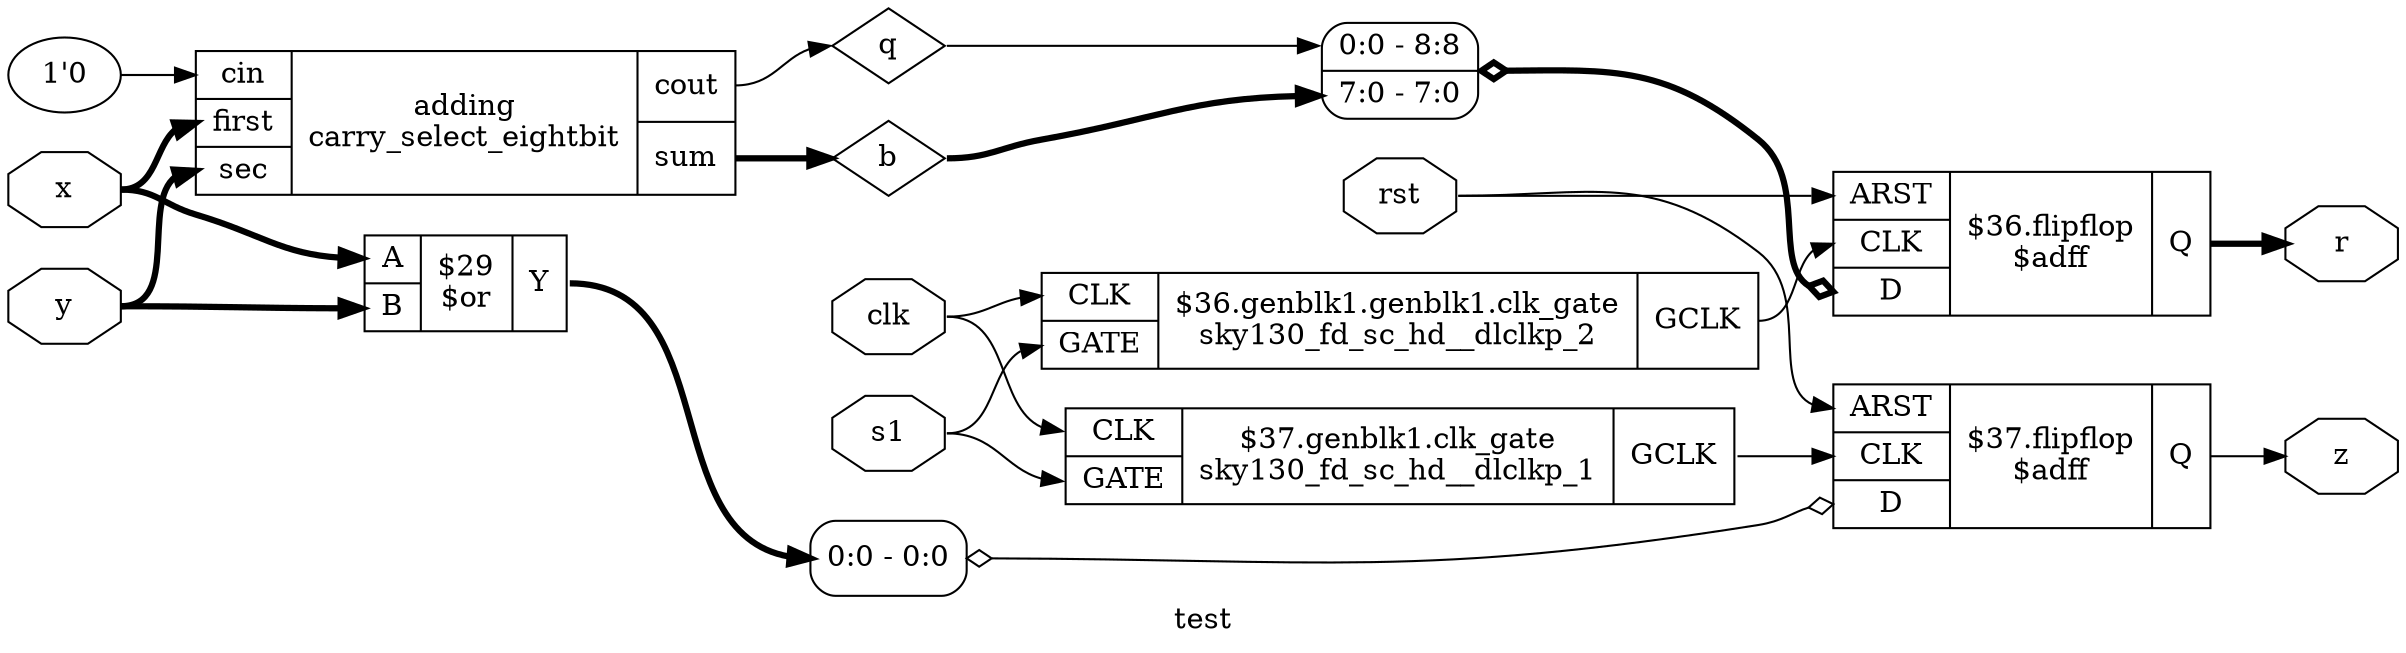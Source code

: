 digraph "test" {
label="test";
rankdir="LR";
remincross=true;
n4 [ shape=diamond, label="b", color="black", fontcolor="black" ];
n5 [ shape=octagon, label="clk", color="black", fontcolor="black" ];
n6 [ shape=diamond, label="q", color="black", fontcolor="black" ];
n7 [ shape=octagon, label="r", color="black", fontcolor="black" ];
n8 [ shape=octagon, label="rst", color="black", fontcolor="black" ];
n9 [ shape=octagon, label="s1", color="black", fontcolor="black" ];
n10 [ shape=octagon, label="x", color="black", fontcolor="black" ];
n11 [ shape=octagon, label="y", color="black", fontcolor="black" ];
n12 [ shape=octagon, label="z", color="black", fontcolor="black" ];
c17 [ shape=record, label="{{<p13> ARST|<p14> CLK|<p15> D}|$36.flipflop\n$adff|{<p16> Q}}" ];
x0 [ shape=record, style=rounded, label="<s1> 0:0 - 8:8 |<s0> 7:0 - 7:0 " ];
x0:e -> c17:p15:w [arrowhead=odiamond, arrowtail=odiamond, dir=both, color="black", style="setlinewidth(3)", label=""];
c20 [ shape=record, label="{{<p14> CLK|<p18> GATE}|$36.genblk1.genblk1.clk_gate\nsky130_fd_sc_hd__dlclkp_2|{<p19> GCLK}}" ];
c21 [ shape=record, label="{{<p13> ARST|<p14> CLK|<p15> D}|$37.flipflop\n$adff|{<p16> Q}}" ];
x1 [ shape=record, style=rounded, label="<s0> 0:0 - 0:0 " ];
x1:e -> c21:p15:w [arrowhead=odiamond, arrowtail=odiamond, dir=both, color="black", label=""];
c22 [ shape=record, label="{{<p14> CLK|<p18> GATE}|$37.genblk1.clk_gate\nsky130_fd_sc_hd__dlclkp_1|{<p19> GCLK}}" ];
c26 [ shape=record, label="{{<p23> A|<p24> B}|$29\n$or|{<p25> Y}}" ];
v2 [ label="1'0" ];
c32 [ shape=record, label="{{<p27> cin|<p28> first|<p29> sec}|adding\ncarry_select_eightbit|{<p30> cout|<p31> sum}}" ];
c20:p19:e -> c17:p14:w [color="black", label=""];
n10:e -> c26:p23:w [color="black", style="setlinewidth(3)", label=""];
n10:e -> c32:p28:w [color="black", style="setlinewidth(3)", label=""];
n11:e -> c26:p24:w [color="black", style="setlinewidth(3)", label=""];
n11:e -> c32:p29:w [color="black", style="setlinewidth(3)", label=""];
c21:p16:e -> n12:w [color="black", label=""];
c22:p19:e -> c21:p14:w [color="black", label=""];
c26:p25:e -> x1:s0:w [color="black", style="setlinewidth(3)", label=""];
c32:p31:e -> n4:w [color="black", style="setlinewidth(3)", label=""];
n4:e -> x0:s0:w [color="black", style="setlinewidth(3)", label=""];
n5:e -> c20:p14:w [color="black", label=""];
n5:e -> c22:p14:w [color="black", label=""];
c32:p30:e -> n6:w [color="black", label=""];
n6:e -> x0:s1:w [color="black", label=""];
c17:p16:e -> n7:w [color="black", style="setlinewidth(3)", label=""];
n8:e -> c17:p13:w [color="black", label=""];
n8:e -> c21:p13:w [color="black", label=""];
n9:e -> c20:p18:w [color="black", label=""];
n9:e -> c22:p18:w [color="black", label=""];
v2:e -> c32:p27:w [color="black", label=""];
}
